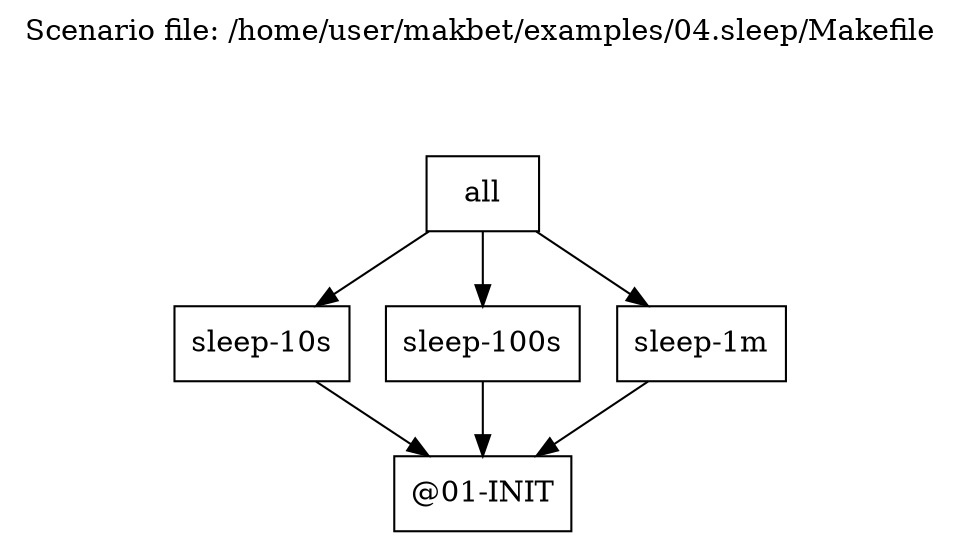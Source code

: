 digraph {

// This file has been generated by makbet heads/master-0-g88262d1
// Generation date: Sat 22 Aug 2020 10:29:46 PM CEST
// Scenario file: /home/user/makbet/examples/04.sleep/Makefile

// Graph title.
labelloc="t";
label="Scenario file: /home/user/makbet/examples/04.sleep/Makefile\n\n\n\n"

// Node options.
node [shape=box];


"@01-INIT";

"all" -> "sleep-10s";
"all" -> "sleep-100s";
"all" -> "sleep-1m";

"sleep-100s" -> "@01-INIT";

"sleep-10s" -> "@01-INIT";

"sleep-1m" -> "@01-INIT";

}


// End of file

